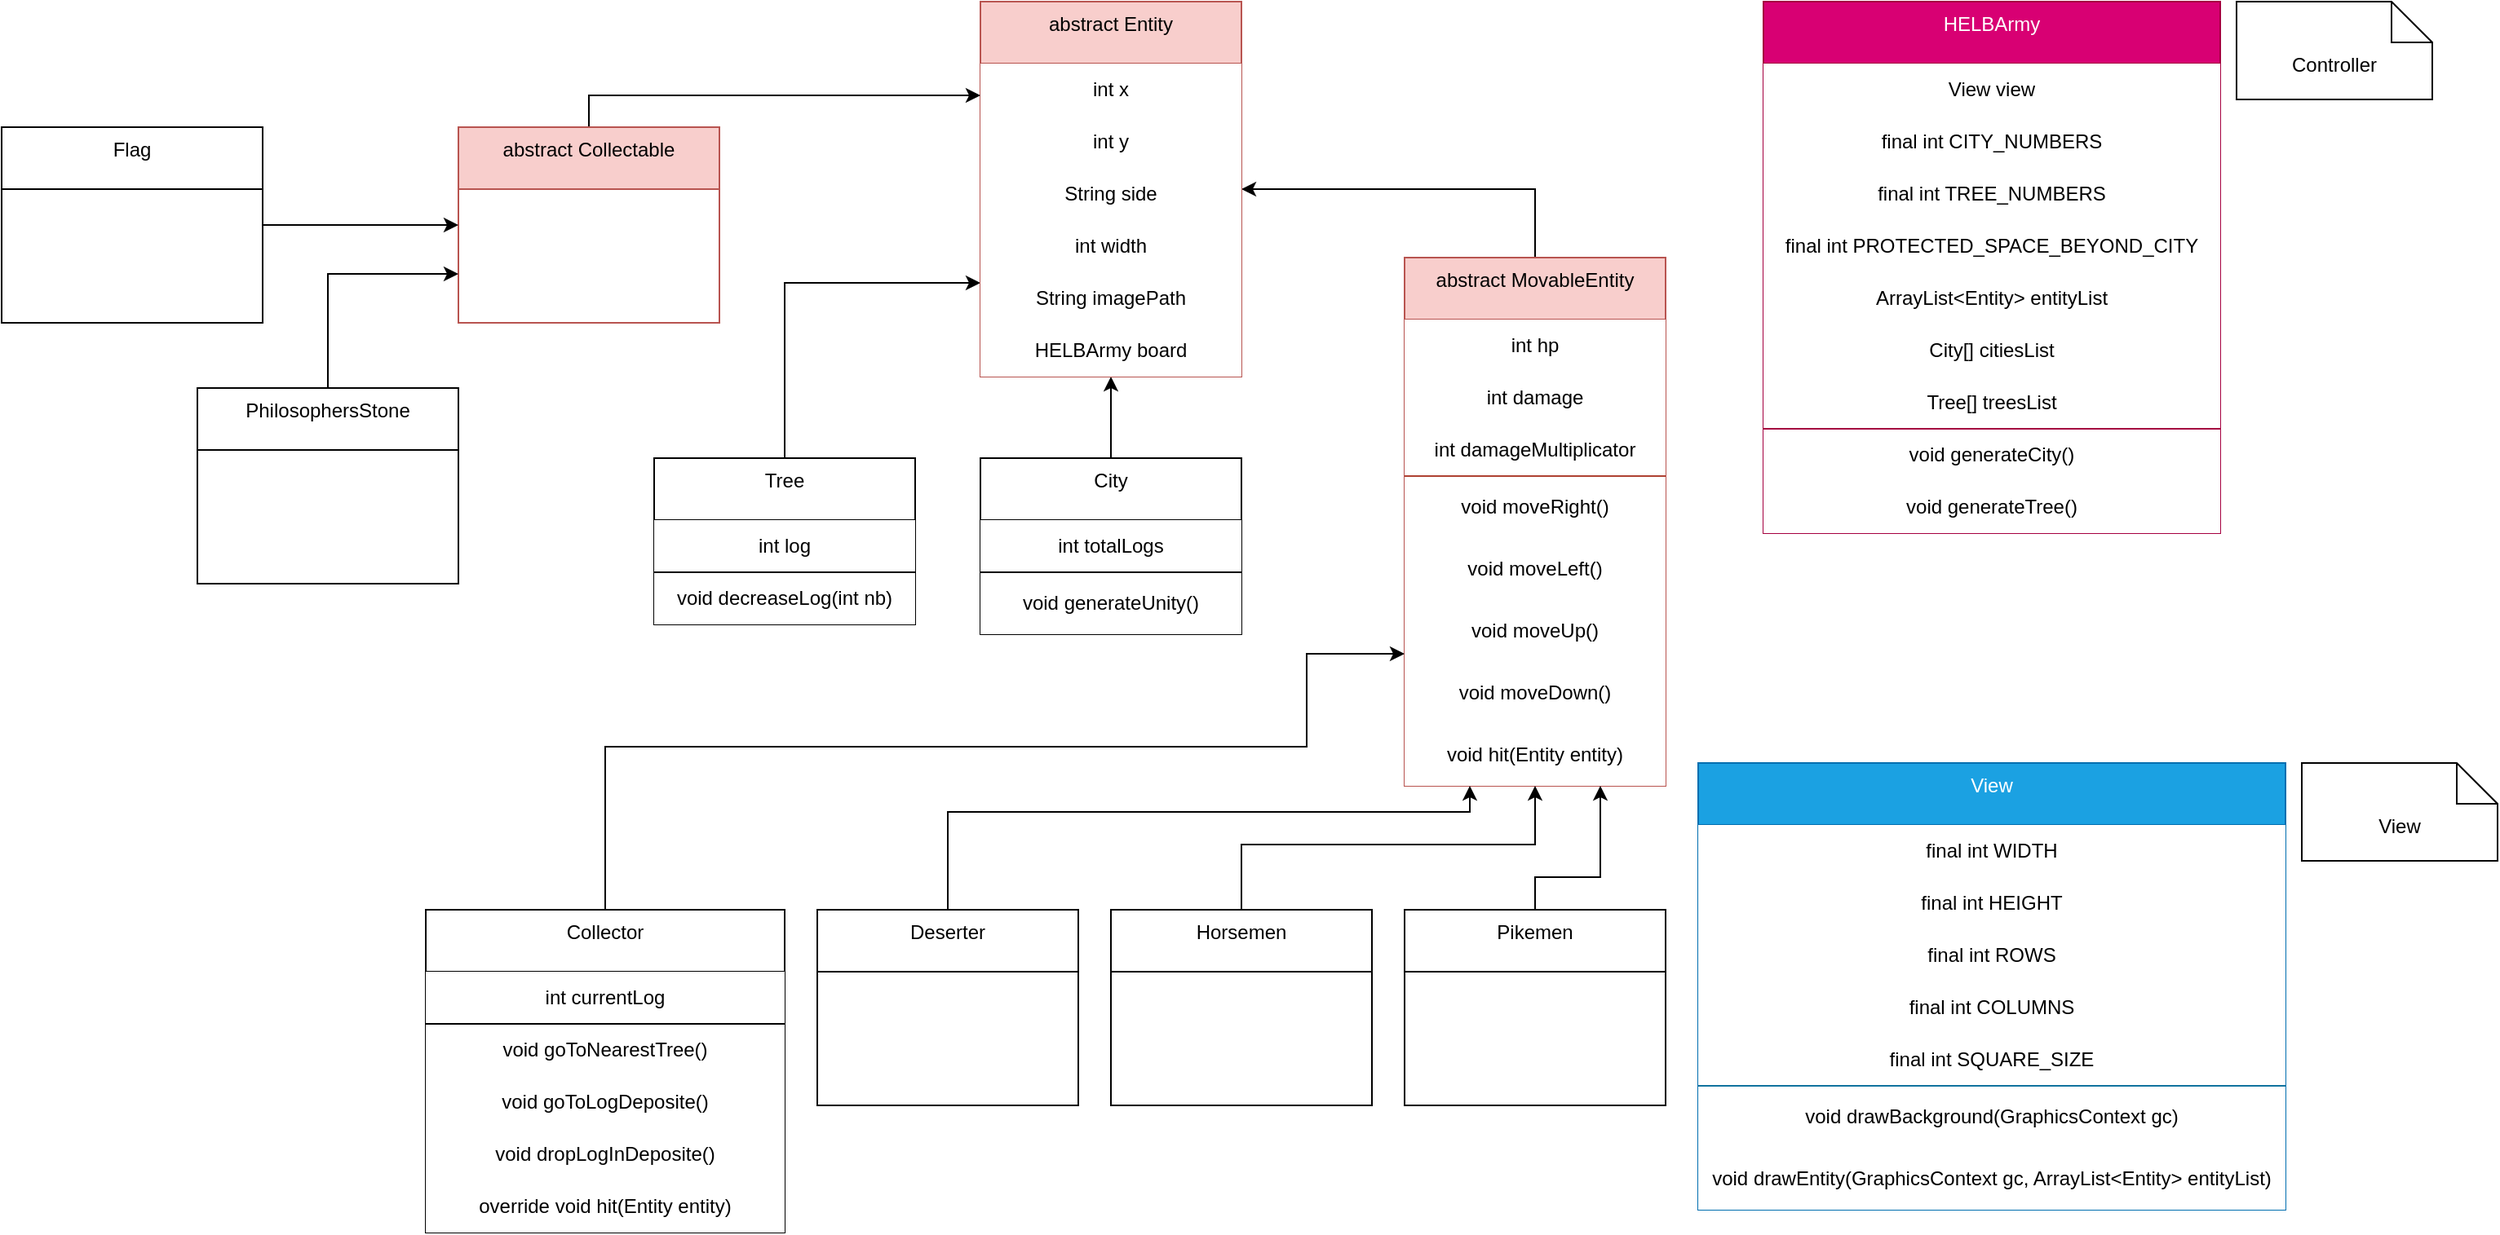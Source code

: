 <mxfile version="24.8.0">
  <diagram id="C5RBs43oDa-KdzZeNtuy" name="Page-1">
    <mxGraphModel dx="1544" dy="381" grid="1" gridSize="10" guides="1" tooltips="1" connect="1" arrows="1" fold="1" page="1" pageScale="1" pageWidth="827" pageHeight="1169" math="0" shadow="0">
      <root>
        <mxCell id="WIyWlLk6GJQsqaUBKTNV-0" />
        <mxCell id="WIyWlLk6GJQsqaUBKTNV-1" parent="WIyWlLk6GJQsqaUBKTNV-0" />
        <mxCell id="TOBq0vLx9Rug6fKELOvB-88" style="edgeStyle=orthogonalEdgeStyle;rounded=0;orthogonalLoop=1;jettySize=auto;html=1;entryX=0;entryY=0.75;entryDx=0;entryDy=0;" edge="1" parent="WIyWlLk6GJQsqaUBKTNV-1" source="zkfFHV4jXpPFQw0GAbJ--6" target="TOBq0vLx9Rug6fKELOvB-33">
          <mxGeometry relative="1" as="geometry">
            <Array as="points">
              <mxPoint x="120" y="215" />
            </Array>
          </mxGeometry>
        </mxCell>
        <mxCell id="zkfFHV4jXpPFQw0GAbJ--6" value="Tree" style="swimlane;fontStyle=0;align=center;verticalAlign=top;childLayout=stackLayout;horizontal=1;startSize=38;horizontalStack=0;resizeParent=1;resizeLast=0;collapsible=1;marginBottom=0;rounded=0;shadow=0;strokeWidth=1;" parent="WIyWlLk6GJQsqaUBKTNV-1" vertex="1">
          <mxGeometry x="40" y="323" width="160" height="102" as="geometry">
            <mxRectangle x="40" y="489" width="160" height="26" as="alternateBounds" />
          </mxGeometry>
        </mxCell>
        <mxCell id="TOBq0vLx9Rug6fKELOvB-77" value="int log" style="whiteSpace=wrap;html=1;strokeColor=none;" vertex="1" parent="zkfFHV4jXpPFQw0GAbJ--6">
          <mxGeometry y="38" width="160" height="32" as="geometry" />
        </mxCell>
        <mxCell id="TOBq0vLx9Rug6fKELOvB-78" value="void decreaseLog(int nb)" style="whiteSpace=wrap;html=1;strokeColor=none;" vertex="1" parent="zkfFHV4jXpPFQw0GAbJ--6">
          <mxGeometry y="70" width="160" height="32" as="geometry" />
        </mxCell>
        <mxCell id="TOBq0vLx9Rug6fKELOvB-79" value="" style="endArrow=none;html=1;rounded=0;exitX=0;exitY=1;exitDx=0;exitDy=0;entryX=1;entryY=1;entryDx=0;entryDy=0;fillColor=#fad9d5;strokeColor=#000000;" edge="1" parent="zkfFHV4jXpPFQw0GAbJ--6" source="TOBq0vLx9Rug6fKELOvB-77" target="TOBq0vLx9Rug6fKELOvB-77">
          <mxGeometry width="50" height="50" relative="1" as="geometry">
            <mxPoint x="210" y="-54" as="sourcePoint" />
            <mxPoint x="370" y="-54" as="targetPoint" />
          </mxGeometry>
        </mxCell>
        <mxCell id="TOBq0vLx9Rug6fKELOvB-90" style="edgeStyle=orthogonalEdgeStyle;rounded=0;orthogonalLoop=1;jettySize=auto;html=1;entryX=0.5;entryY=1;entryDx=0;entryDy=0;" edge="1" parent="WIyWlLk6GJQsqaUBKTNV-1" source="zkfFHV4jXpPFQw0GAbJ--13" target="TOBq0vLx9Rug6fKELOvB-33">
          <mxGeometry relative="1" as="geometry" />
        </mxCell>
        <mxCell id="zkfFHV4jXpPFQw0GAbJ--13" value="City" style="swimlane;fontStyle=0;align=center;verticalAlign=top;childLayout=stackLayout;horizontal=1;startSize=38;horizontalStack=0;resizeParent=1;resizeLast=0;collapsible=1;marginBottom=0;rounded=0;shadow=0;strokeWidth=1;" parent="WIyWlLk6GJQsqaUBKTNV-1" vertex="1">
          <mxGeometry x="240" y="323" width="160" height="108" as="geometry">
            <mxRectangle x="340" y="380" width="170" height="26" as="alternateBounds" />
          </mxGeometry>
        </mxCell>
        <mxCell id="TOBq0vLx9Rug6fKELOvB-57" value="int totalLogs" style="whiteSpace=wrap;html=1;strokeColor=none;" vertex="1" parent="zkfFHV4jXpPFQw0GAbJ--13">
          <mxGeometry y="38" width="160" height="32" as="geometry" />
        </mxCell>
        <mxCell id="TOBq0vLx9Rug6fKELOvB-60" value="void generateUnity()" style="whiteSpace=wrap;html=1;strokeColor=none;" vertex="1" parent="zkfFHV4jXpPFQw0GAbJ--13">
          <mxGeometry y="70" width="160" height="38" as="geometry" />
        </mxCell>
        <mxCell id="TOBq0vLx9Rug6fKELOvB-76" value="" style="endArrow=none;html=1;rounded=0;exitX=0;exitY=0;exitDx=0;exitDy=0;entryX=1;entryY=0;entryDx=0;entryDy=0;fillColor=#fad9d5;strokeColor=#000000;" edge="1" parent="zkfFHV4jXpPFQw0GAbJ--13" source="TOBq0vLx9Rug6fKELOvB-60" target="TOBq0vLx9Rug6fKELOvB-60">
          <mxGeometry width="50" height="50" relative="1" as="geometry">
            <mxPoint x="210" y="21" as="sourcePoint" />
            <mxPoint x="370" y="21" as="targetPoint" />
          </mxGeometry>
        </mxCell>
        <mxCell id="zkfFHV4jXpPFQw0GAbJ--17" value="HELBArmy" style="swimlane;fontStyle=0;align=center;verticalAlign=top;childLayout=stackLayout;horizontal=1;startSize=38;horizontalStack=0;resizeParent=1;resizeLast=0;collapsible=1;marginBottom=0;rounded=0;shadow=0;strokeWidth=1;fillColor=#d80073;strokeColor=#A50040;fontColor=#ffffff;" parent="WIyWlLk6GJQsqaUBKTNV-1" vertex="1">
          <mxGeometry x="720" y="43" width="280" height="326" as="geometry">
            <mxRectangle x="550" y="140" width="160" height="26" as="alternateBounds" />
          </mxGeometry>
        </mxCell>
        <mxCell id="TOBq0vLx9Rug6fKELOvB-108" value="View view" style="whiteSpace=wrap;html=1;strokeColor=none;" vertex="1" parent="zkfFHV4jXpPFQw0GAbJ--17">
          <mxGeometry y="38" width="280" height="32" as="geometry" />
        </mxCell>
        <mxCell id="TOBq0vLx9Rug6fKELOvB-109" value="final int CITY_NUMBERS" style="whiteSpace=wrap;html=1;strokeColor=none;" vertex="1" parent="zkfFHV4jXpPFQw0GAbJ--17">
          <mxGeometry y="70" width="280" height="32" as="geometry" />
        </mxCell>
        <mxCell id="TOBq0vLx9Rug6fKELOvB-110" value="final int TREE_NUMBERS" style="whiteSpace=wrap;html=1;strokeColor=none;" vertex="1" parent="zkfFHV4jXpPFQw0GAbJ--17">
          <mxGeometry y="102" width="280" height="32" as="geometry" />
        </mxCell>
        <mxCell id="TOBq0vLx9Rug6fKELOvB-111" value="final int PROTECTED_SPACE_BEYOND_CITY" style="whiteSpace=wrap;html=1;strokeColor=none;" vertex="1" parent="zkfFHV4jXpPFQw0GAbJ--17">
          <mxGeometry y="134" width="280" height="32" as="geometry" />
        </mxCell>
        <mxCell id="TOBq0vLx9Rug6fKELOvB-112" value="ArrayList&amp;lt;Entity&amp;gt; entityList" style="whiteSpace=wrap;html=1;strokeColor=none;" vertex="1" parent="zkfFHV4jXpPFQw0GAbJ--17">
          <mxGeometry y="166" width="280" height="32" as="geometry" />
        </mxCell>
        <mxCell id="TOBq0vLx9Rug6fKELOvB-113" value="City[] citiesList" style="whiteSpace=wrap;html=1;strokeColor=none;" vertex="1" parent="zkfFHV4jXpPFQw0GAbJ--17">
          <mxGeometry y="198" width="280" height="32" as="geometry" />
        </mxCell>
        <mxCell id="TOBq0vLx9Rug6fKELOvB-114" value="Tree[] treesList" style="whiteSpace=wrap;html=1;strokeColor=none;" vertex="1" parent="zkfFHV4jXpPFQw0GAbJ--17">
          <mxGeometry y="230" width="280" height="32" as="geometry" />
        </mxCell>
        <mxCell id="TOBq0vLx9Rug6fKELOvB-115" value="void generateCity()" style="whiteSpace=wrap;html=1;strokeColor=none;" vertex="1" parent="zkfFHV4jXpPFQw0GAbJ--17">
          <mxGeometry y="262" width="280" height="32" as="geometry" />
        </mxCell>
        <mxCell id="TOBq0vLx9Rug6fKELOvB-116" value="void generateTree()" style="whiteSpace=wrap;html=1;strokeColor=none;" vertex="1" parent="zkfFHV4jXpPFQw0GAbJ--17">
          <mxGeometry y="294" width="280" height="32" as="geometry" />
        </mxCell>
        <mxCell id="TOBq0vLx9Rug6fKELOvB-117" value="" style="endArrow=none;html=1;rounded=0;entryX=1;entryY=1;entryDx=0;entryDy=0;fillColor=#d80073;strokeColor=#A50040;exitX=0;exitY=1;exitDx=0;exitDy=0;" edge="1" parent="zkfFHV4jXpPFQw0GAbJ--17" source="TOBq0vLx9Rug6fKELOvB-114" target="TOBq0vLx9Rug6fKELOvB-114">
          <mxGeometry width="50" height="50" relative="1" as="geometry">
            <mxPoint y="357" as="sourcePoint" />
            <mxPoint x="-50" y="301" as="targetPoint" />
          </mxGeometry>
        </mxCell>
        <mxCell id="TOBq0vLx9Rug6fKELOvB-2" value="View" style="swimlane;fontStyle=0;align=center;verticalAlign=top;childLayout=stackLayout;horizontal=1;startSize=38;horizontalStack=0;resizeParent=1;resizeLast=0;collapsible=1;marginBottom=0;rounded=0;shadow=0;strokeWidth=1;fillColor=#1ba1e2;fontColor=#ffffff;strokeColor=#006EAF;" vertex="1" parent="WIyWlLk6GJQsqaUBKTNV-1">
          <mxGeometry x="680" y="510" width="360" height="274" as="geometry">
            <mxRectangle x="550" y="140" width="160" height="26" as="alternateBounds" />
          </mxGeometry>
        </mxCell>
        <mxCell id="TOBq0vLx9Rug6fKELOvB-99" value="final int WIDTH" style="whiteSpace=wrap;html=1;strokeColor=none;" vertex="1" parent="TOBq0vLx9Rug6fKELOvB-2">
          <mxGeometry y="38" width="360" height="32" as="geometry" />
        </mxCell>
        <mxCell id="TOBq0vLx9Rug6fKELOvB-100" value="final int HEIGHT" style="whiteSpace=wrap;html=1;strokeColor=none;" vertex="1" parent="TOBq0vLx9Rug6fKELOvB-2">
          <mxGeometry y="70" width="360" height="32" as="geometry" />
        </mxCell>
        <mxCell id="TOBq0vLx9Rug6fKELOvB-101" value="final int ROWS" style="whiteSpace=wrap;html=1;strokeColor=none;" vertex="1" parent="TOBq0vLx9Rug6fKELOvB-2">
          <mxGeometry y="102" width="360" height="32" as="geometry" />
        </mxCell>
        <mxCell id="TOBq0vLx9Rug6fKELOvB-102" value="final int COLUMNS" style="whiteSpace=wrap;html=1;strokeColor=none;" vertex="1" parent="TOBq0vLx9Rug6fKELOvB-2">
          <mxGeometry y="134" width="360" height="32" as="geometry" />
        </mxCell>
        <mxCell id="TOBq0vLx9Rug6fKELOvB-103" value="final int SQUARE_SIZE" style="whiteSpace=wrap;html=1;strokeColor=none;" vertex="1" parent="TOBq0vLx9Rug6fKELOvB-2">
          <mxGeometry y="166" width="360" height="32" as="geometry" />
        </mxCell>
        <mxCell id="TOBq0vLx9Rug6fKELOvB-105" value="void drawBackground(GraphicsContext gc)" style="whiteSpace=wrap;html=1;strokeColor=none;" vertex="1" parent="TOBq0vLx9Rug6fKELOvB-2">
          <mxGeometry y="198" width="360" height="38" as="geometry" />
        </mxCell>
        <mxCell id="TOBq0vLx9Rug6fKELOvB-106" value="void drawEntity(GraphicsContext gc, ArrayList&amp;lt;Entity&amp;gt; entityList)" style="whiteSpace=wrap;html=1;strokeColor=none;" vertex="1" parent="TOBq0vLx9Rug6fKELOvB-2">
          <mxGeometry y="236" width="360" height="38" as="geometry" />
        </mxCell>
        <mxCell id="TOBq0vLx9Rug6fKELOvB-107" value="" style="endArrow=none;html=1;rounded=0;exitX=0;exitY=1;exitDx=0;exitDy=0;entryX=1;entryY=0;entryDx=0;entryDy=0;fillColor=#b1ddf0;strokeColor=#10739e;" edge="1" parent="TOBq0vLx9Rug6fKELOvB-2" source="TOBq0vLx9Rug6fKELOvB-103" target="TOBq0vLx9Rug6fKELOvB-105">
          <mxGeometry width="50" height="50" relative="1" as="geometry">
            <mxPoint x="-170" y="-17" as="sourcePoint" />
            <mxPoint x="-10" y="-17" as="targetPoint" />
          </mxGeometry>
        </mxCell>
        <mxCell id="TOBq0vLx9Rug6fKELOvB-91" style="edgeStyle=orthogonalEdgeStyle;rounded=0;orthogonalLoop=1;jettySize=auto;html=1;entryX=1;entryY=0.5;entryDx=0;entryDy=0;" edge="1" parent="WIyWlLk6GJQsqaUBKTNV-1" source="TOBq0vLx9Rug6fKELOvB-6" target="TOBq0vLx9Rug6fKELOvB-33">
          <mxGeometry relative="1" as="geometry">
            <Array as="points">
              <mxPoint x="580" y="158" />
            </Array>
          </mxGeometry>
        </mxCell>
        <mxCell id="TOBq0vLx9Rug6fKELOvB-6" value="abstract MovableEntity" style="swimlane;fontStyle=0;align=center;verticalAlign=top;childLayout=stackLayout;horizontal=1;startSize=38;horizontalStack=0;resizeParent=1;resizeLast=0;collapsible=1;marginBottom=0;rounded=0;shadow=0;strokeWidth=1;fillColor=#f8cecc;strokeColor=#b85450;" vertex="1" parent="WIyWlLk6GJQsqaUBKTNV-1">
          <mxGeometry x="500" y="200" width="160" height="324" as="geometry">
            <mxRectangle x="340" y="380" width="170" height="26" as="alternateBounds" />
          </mxGeometry>
        </mxCell>
        <mxCell id="TOBq0vLx9Rug6fKELOvB-61" value="int hp" style="whiteSpace=wrap;html=1;strokeColor=none;" vertex="1" parent="TOBq0vLx9Rug6fKELOvB-6">
          <mxGeometry y="38" width="160" height="32" as="geometry" />
        </mxCell>
        <mxCell id="TOBq0vLx9Rug6fKELOvB-62" value="int damage" style="whiteSpace=wrap;html=1;strokeColor=none;" vertex="1" parent="TOBq0vLx9Rug6fKELOvB-6">
          <mxGeometry y="70" width="160" height="32" as="geometry" />
        </mxCell>
        <mxCell id="TOBq0vLx9Rug6fKELOvB-63" value="int damageMultiplicator" style="whiteSpace=wrap;html=1;strokeColor=none;" vertex="1" parent="TOBq0vLx9Rug6fKELOvB-6">
          <mxGeometry y="102" width="160" height="32" as="geometry" />
        </mxCell>
        <mxCell id="TOBq0vLx9Rug6fKELOvB-64" value="void moveRight&lt;span style=&quot;background-color: initial;&quot;&gt;()&lt;/span&gt;" style="whiteSpace=wrap;html=1;labelBorderColor=none;gradientColor=none;fillColor=default;strokeColor=none;" vertex="1" parent="TOBq0vLx9Rug6fKELOvB-6">
          <mxGeometry y="134" width="160" height="38" as="geometry" />
        </mxCell>
        <mxCell id="TOBq0vLx9Rug6fKELOvB-65" value="void moveLeft()" style="whiteSpace=wrap;html=1;strokeColor=none;" vertex="1" parent="TOBq0vLx9Rug6fKELOvB-6">
          <mxGeometry y="172" width="160" height="38" as="geometry" />
        </mxCell>
        <mxCell id="TOBq0vLx9Rug6fKELOvB-66" value="void moveUp()" style="whiteSpace=wrap;html=1;strokeColor=none;" vertex="1" parent="TOBq0vLx9Rug6fKELOvB-6">
          <mxGeometry y="210" width="160" height="38" as="geometry" />
        </mxCell>
        <mxCell id="TOBq0vLx9Rug6fKELOvB-67" value="void moveDown()" style="whiteSpace=wrap;html=1;strokeColor=none;" vertex="1" parent="TOBq0vLx9Rug6fKELOvB-6">
          <mxGeometry y="248" width="160" height="38" as="geometry" />
        </mxCell>
        <mxCell id="TOBq0vLx9Rug6fKELOvB-75" value="" style="endArrow=none;html=1;rounded=0;exitX=0;exitY=0;exitDx=0;exitDy=0;entryX=1;entryY=0;entryDx=0;entryDy=0;fillColor=#fad9d5;strokeColor=#ae4132;" edge="1" parent="TOBq0vLx9Rug6fKELOvB-6" source="TOBq0vLx9Rug6fKELOvB-64" target="TOBq0vLx9Rug6fKELOvB-64">
          <mxGeometry width="50" height="50" relative="1" as="geometry">
            <mxPoint x="-90" y="380" as="sourcePoint" />
            <mxPoint x="-40" y="330" as="targetPoint" />
          </mxGeometry>
        </mxCell>
        <mxCell id="TOBq0vLx9Rug6fKELOvB-85" value="void hit(Entity entity)" style="whiteSpace=wrap;html=1;strokeColor=none;" vertex="1" parent="TOBq0vLx9Rug6fKELOvB-6">
          <mxGeometry y="286" width="160" height="38" as="geometry" />
        </mxCell>
        <mxCell id="TOBq0vLx9Rug6fKELOvB-92" style="edgeStyle=orthogonalEdgeStyle;rounded=0;orthogonalLoop=1;jettySize=auto;html=1;entryX=0;entryY=0.75;entryDx=0;entryDy=0;" edge="1" parent="WIyWlLk6GJQsqaUBKTNV-1" source="TOBq0vLx9Rug6fKELOvB-15" target="TOBq0vLx9Rug6fKELOvB-6">
          <mxGeometry relative="1" as="geometry">
            <Array as="points">
              <mxPoint x="10" y="500" />
              <mxPoint x="440" y="500" />
              <mxPoint x="440" y="443" />
            </Array>
          </mxGeometry>
        </mxCell>
        <mxCell id="TOBq0vLx9Rug6fKELOvB-15" value="Collector" style="swimlane;fontStyle=0;align=center;verticalAlign=top;childLayout=stackLayout;horizontal=1;startSize=38;horizontalStack=0;resizeParent=1;resizeLast=0;collapsible=1;marginBottom=0;rounded=0;shadow=0;strokeWidth=1;" vertex="1" parent="WIyWlLk6GJQsqaUBKTNV-1">
          <mxGeometry x="-100" y="600" width="220" height="198" as="geometry">
            <mxRectangle x="340" y="380" width="170" height="26" as="alternateBounds" />
          </mxGeometry>
        </mxCell>
        <mxCell id="TOBq0vLx9Rug6fKELOvB-81" value="int currentLog" style="whiteSpace=wrap;html=1;strokeColor=none;" vertex="1" parent="TOBq0vLx9Rug6fKELOvB-15">
          <mxGeometry y="38" width="220" height="32" as="geometry" />
        </mxCell>
        <mxCell id="TOBq0vLx9Rug6fKELOvB-83" value="void goToNearestTree()" style="whiteSpace=wrap;html=1;strokeColor=none;" vertex="1" parent="TOBq0vLx9Rug6fKELOvB-15">
          <mxGeometry y="70" width="220" height="32" as="geometry" />
        </mxCell>
        <mxCell id="TOBq0vLx9Rug6fKELOvB-84" value="void goToLogDeposite()" style="whiteSpace=wrap;html=1;strokeColor=none;" vertex="1" parent="TOBq0vLx9Rug6fKELOvB-15">
          <mxGeometry y="102" width="220" height="32" as="geometry" />
        </mxCell>
        <mxCell id="TOBq0vLx9Rug6fKELOvB-87" value="void dropLogInDeposite()" style="whiteSpace=wrap;html=1;strokeColor=none;" vertex="1" parent="TOBq0vLx9Rug6fKELOvB-15">
          <mxGeometry y="134" width="220" height="32" as="geometry" />
        </mxCell>
        <mxCell id="TOBq0vLx9Rug6fKELOvB-86" value="override void hit(Entity entity)" style="whiteSpace=wrap;html=1;strokeColor=none;" vertex="1" parent="TOBq0vLx9Rug6fKELOvB-15">
          <mxGeometry y="166" width="220" height="32" as="geometry" />
        </mxCell>
        <mxCell id="TOBq0vLx9Rug6fKELOvB-118" value="" style="endArrow=none;html=1;rounded=0;entryX=1;entryY=0;entryDx=0;entryDy=0;fillColor=#d80073;strokeColor=#000000;exitX=0;exitY=0;exitDx=0;exitDy=0;" edge="1" parent="TOBq0vLx9Rug6fKELOvB-15" source="TOBq0vLx9Rug6fKELOvB-83" target="TOBq0vLx9Rug6fKELOvB-83">
          <mxGeometry width="50" height="50" relative="1" as="geometry">
            <mxPoint x="830" y="-285" as="sourcePoint" />
            <mxPoint x="1110" y="-285" as="targetPoint" />
          </mxGeometry>
        </mxCell>
        <mxCell id="TOBq0vLx9Rug6fKELOvB-93" style="edgeStyle=orthogonalEdgeStyle;rounded=0;orthogonalLoop=1;jettySize=auto;html=1;entryX=0.25;entryY=1;entryDx=0;entryDy=0;" edge="1" parent="WIyWlLk6GJQsqaUBKTNV-1" source="TOBq0vLx9Rug6fKELOvB-23" target="TOBq0vLx9Rug6fKELOvB-6">
          <mxGeometry relative="1" as="geometry">
            <Array as="points">
              <mxPoint x="220" y="540" />
              <mxPoint x="540" y="540" />
            </Array>
          </mxGeometry>
        </mxCell>
        <mxCell id="TOBq0vLx9Rug6fKELOvB-23" value="Deserter" style="swimlane;fontStyle=0;align=center;verticalAlign=top;childLayout=stackLayout;horizontal=1;startSize=38;horizontalStack=0;resizeParent=1;resizeLast=0;collapsible=1;marginBottom=0;rounded=0;shadow=0;strokeWidth=1;" vertex="1" parent="WIyWlLk6GJQsqaUBKTNV-1">
          <mxGeometry x="140" y="600" width="160" height="120" as="geometry">
            <mxRectangle x="340" y="380" width="170" height="26" as="alternateBounds" />
          </mxGeometry>
        </mxCell>
        <mxCell id="TOBq0vLx9Rug6fKELOvB-94" style="edgeStyle=orthogonalEdgeStyle;rounded=0;orthogonalLoop=1;jettySize=auto;html=1;entryX=0.5;entryY=1;entryDx=0;entryDy=0;" edge="1" parent="WIyWlLk6GJQsqaUBKTNV-1" source="TOBq0vLx9Rug6fKELOvB-25" target="TOBq0vLx9Rug6fKELOvB-6">
          <mxGeometry relative="1" as="geometry">
            <Array as="points">
              <mxPoint x="400" y="560" />
              <mxPoint x="580" y="560" />
            </Array>
          </mxGeometry>
        </mxCell>
        <mxCell id="TOBq0vLx9Rug6fKELOvB-25" value="Horsemen" style="swimlane;fontStyle=0;align=center;verticalAlign=top;childLayout=stackLayout;horizontal=1;startSize=38;horizontalStack=0;resizeParent=1;resizeLast=0;collapsible=1;marginBottom=0;rounded=0;shadow=0;strokeWidth=1;" vertex="1" parent="WIyWlLk6GJQsqaUBKTNV-1">
          <mxGeometry x="320" y="600" width="160" height="120" as="geometry">
            <mxRectangle x="340" y="380" width="170" height="26" as="alternateBounds" />
          </mxGeometry>
        </mxCell>
        <mxCell id="TOBq0vLx9Rug6fKELOvB-95" style="edgeStyle=orthogonalEdgeStyle;rounded=0;orthogonalLoop=1;jettySize=auto;html=1;entryX=0.75;entryY=1;entryDx=0;entryDy=0;" edge="1" parent="WIyWlLk6GJQsqaUBKTNV-1" source="TOBq0vLx9Rug6fKELOvB-27" target="TOBq0vLx9Rug6fKELOvB-6">
          <mxGeometry relative="1" as="geometry">
            <Array as="points">
              <mxPoint x="580" y="580" />
              <mxPoint x="620" y="580" />
            </Array>
          </mxGeometry>
        </mxCell>
        <mxCell id="TOBq0vLx9Rug6fKELOvB-27" value="Pikemen" style="swimlane;fontStyle=0;align=center;verticalAlign=top;childLayout=stackLayout;horizontal=1;startSize=38;horizontalStack=0;resizeParent=1;resizeLast=0;collapsible=1;marginBottom=0;rounded=0;shadow=0;strokeWidth=1;" vertex="1" parent="WIyWlLk6GJQsqaUBKTNV-1">
          <mxGeometry x="500" y="600" width="160" height="120" as="geometry">
            <mxRectangle x="340" y="380" width="170" height="26" as="alternateBounds" />
          </mxGeometry>
        </mxCell>
        <mxCell id="TOBq0vLx9Rug6fKELOvB-33" value="abstract Entity" style="swimlane;fontStyle=0;align=center;verticalAlign=top;childLayout=stackLayout;horizontal=1;startSize=38;horizontalStack=0;resizeParent=1;resizeLast=0;collapsible=1;marginBottom=0;rounded=0;shadow=0;strokeWidth=1;fillColor=#f8cecc;strokeColor=#b85450;" vertex="1" parent="WIyWlLk6GJQsqaUBKTNV-1">
          <mxGeometry x="240" y="43" width="160" height="230" as="geometry">
            <mxRectangle x="340" y="380" width="170" height="26" as="alternateBounds" />
          </mxGeometry>
        </mxCell>
        <mxCell id="TOBq0vLx9Rug6fKELOvB-50" value="int x" style="whiteSpace=wrap;html=1;fontStyle=0;fillColor=default;strokeColor=none;" vertex="1" parent="TOBq0vLx9Rug6fKELOvB-33">
          <mxGeometry y="38" width="160" height="32" as="geometry" />
        </mxCell>
        <mxCell id="TOBq0vLx9Rug6fKELOvB-68" value="int y" style="whiteSpace=wrap;html=1;fillColor=default;strokeColor=none;" vertex="1" parent="TOBq0vLx9Rug6fKELOvB-33">
          <mxGeometry y="70" width="160" height="32" as="geometry" />
        </mxCell>
        <mxCell id="TOBq0vLx9Rug6fKELOvB-51" value="String side" style="whiteSpace=wrap;html=1;fillColor=default;strokeColor=none;" vertex="1" parent="TOBq0vLx9Rug6fKELOvB-33">
          <mxGeometry y="102" width="160" height="32" as="geometry" />
        </mxCell>
        <mxCell id="TOBq0vLx9Rug6fKELOvB-53" value="int width" style="whiteSpace=wrap;html=1;fillColor=default;strokeColor=none;" vertex="1" parent="TOBq0vLx9Rug6fKELOvB-33">
          <mxGeometry y="134" width="160" height="32" as="geometry" />
        </mxCell>
        <mxCell id="TOBq0vLx9Rug6fKELOvB-54" value="String imagePath" style="whiteSpace=wrap;html=1;fillColor=default;strokeColor=none;" vertex="1" parent="TOBq0vLx9Rug6fKELOvB-33">
          <mxGeometry y="166" width="160" height="32" as="geometry" />
        </mxCell>
        <mxCell id="TOBq0vLx9Rug6fKELOvB-55" value="HELBArmy board" style="whiteSpace=wrap;html=1;fillColor=default;strokeColor=none;" vertex="1" parent="TOBq0vLx9Rug6fKELOvB-33">
          <mxGeometry y="198" width="160" height="32" as="geometry" />
        </mxCell>
        <mxCell id="TOBq0vLx9Rug6fKELOvB-96" style="edgeStyle=orthogonalEdgeStyle;rounded=0;orthogonalLoop=1;jettySize=auto;html=1;entryX=0;entryY=0.25;entryDx=0;entryDy=0;exitX=0.5;exitY=0;exitDx=0;exitDy=0;" edge="1" parent="WIyWlLk6GJQsqaUBKTNV-1" source="TOBq0vLx9Rug6fKELOvB-38" target="TOBq0vLx9Rug6fKELOvB-33">
          <mxGeometry relative="1" as="geometry">
            <Array as="points">
              <mxPoint y="100" />
            </Array>
          </mxGeometry>
        </mxCell>
        <mxCell id="TOBq0vLx9Rug6fKELOvB-38" value="abstract Collectable" style="swimlane;fontStyle=0;align=center;verticalAlign=top;childLayout=stackLayout;horizontal=1;startSize=38;horizontalStack=0;resizeParent=1;resizeLast=0;collapsible=1;marginBottom=0;rounded=0;shadow=0;strokeWidth=1;fillColor=#f8cecc;strokeColor=#b85450;" vertex="1" parent="WIyWlLk6GJQsqaUBKTNV-1">
          <mxGeometry x="-80" y="120" width="160" height="120" as="geometry">
            <mxRectangle x="130" y="380" width="160" height="26" as="alternateBounds" />
          </mxGeometry>
        </mxCell>
        <mxCell id="TOBq0vLx9Rug6fKELOvB-97" style="edgeStyle=orthogonalEdgeStyle;rounded=0;orthogonalLoop=1;jettySize=auto;html=1;entryX=0;entryY=0.5;entryDx=0;entryDy=0;" edge="1" parent="WIyWlLk6GJQsqaUBKTNV-1" source="TOBq0vLx9Rug6fKELOvB-41" target="TOBq0vLx9Rug6fKELOvB-38">
          <mxGeometry relative="1" as="geometry" />
        </mxCell>
        <mxCell id="TOBq0vLx9Rug6fKELOvB-41" value="Flag" style="swimlane;fontStyle=0;align=center;verticalAlign=top;childLayout=stackLayout;horizontal=1;startSize=38;horizontalStack=0;resizeParent=1;resizeLast=0;collapsible=1;marginBottom=0;rounded=0;shadow=0;strokeWidth=1;" vertex="1" parent="WIyWlLk6GJQsqaUBKTNV-1">
          <mxGeometry x="-360" y="120" width="160" height="120" as="geometry">
            <mxRectangle x="340" y="380" width="170" height="26" as="alternateBounds" />
          </mxGeometry>
        </mxCell>
        <mxCell id="TOBq0vLx9Rug6fKELOvB-98" style="edgeStyle=orthogonalEdgeStyle;rounded=0;orthogonalLoop=1;jettySize=auto;html=1;entryX=0;entryY=0.75;entryDx=0;entryDy=0;" edge="1" parent="WIyWlLk6GJQsqaUBKTNV-1" source="TOBq0vLx9Rug6fKELOvB-43" target="TOBq0vLx9Rug6fKELOvB-38">
          <mxGeometry relative="1" as="geometry" />
        </mxCell>
        <mxCell id="TOBq0vLx9Rug6fKELOvB-43" value="PhilosophersStone" style="swimlane;fontStyle=0;align=center;verticalAlign=top;childLayout=stackLayout;horizontal=1;startSize=38;horizontalStack=0;resizeParent=1;resizeLast=0;collapsible=1;marginBottom=0;rounded=0;shadow=0;strokeWidth=1;" vertex="1" parent="WIyWlLk6GJQsqaUBKTNV-1">
          <mxGeometry x="-240" y="280" width="160" height="120" as="geometry">
            <mxRectangle x="340" y="380" width="170" height="26" as="alternateBounds" />
          </mxGeometry>
        </mxCell>
        <mxCell id="TOBq0vLx9Rug6fKELOvB-72" value="Controller" style="shape=note2;boundedLbl=1;whiteSpace=wrap;html=1;size=25;verticalAlign=top;align=center;" vertex="1" parent="WIyWlLk6GJQsqaUBKTNV-1">
          <mxGeometry x="1010" y="43" width="120" height="60" as="geometry" />
        </mxCell>
        <mxCell id="TOBq0vLx9Rug6fKELOvB-73" value="View" style="shape=note2;boundedLbl=1;whiteSpace=wrap;html=1;size=25;verticalAlign=top;align=center;" vertex="1" parent="WIyWlLk6GJQsqaUBKTNV-1">
          <mxGeometry x="1050" y="510" width="120" height="60" as="geometry" />
        </mxCell>
      </root>
    </mxGraphModel>
  </diagram>
</mxfile>

